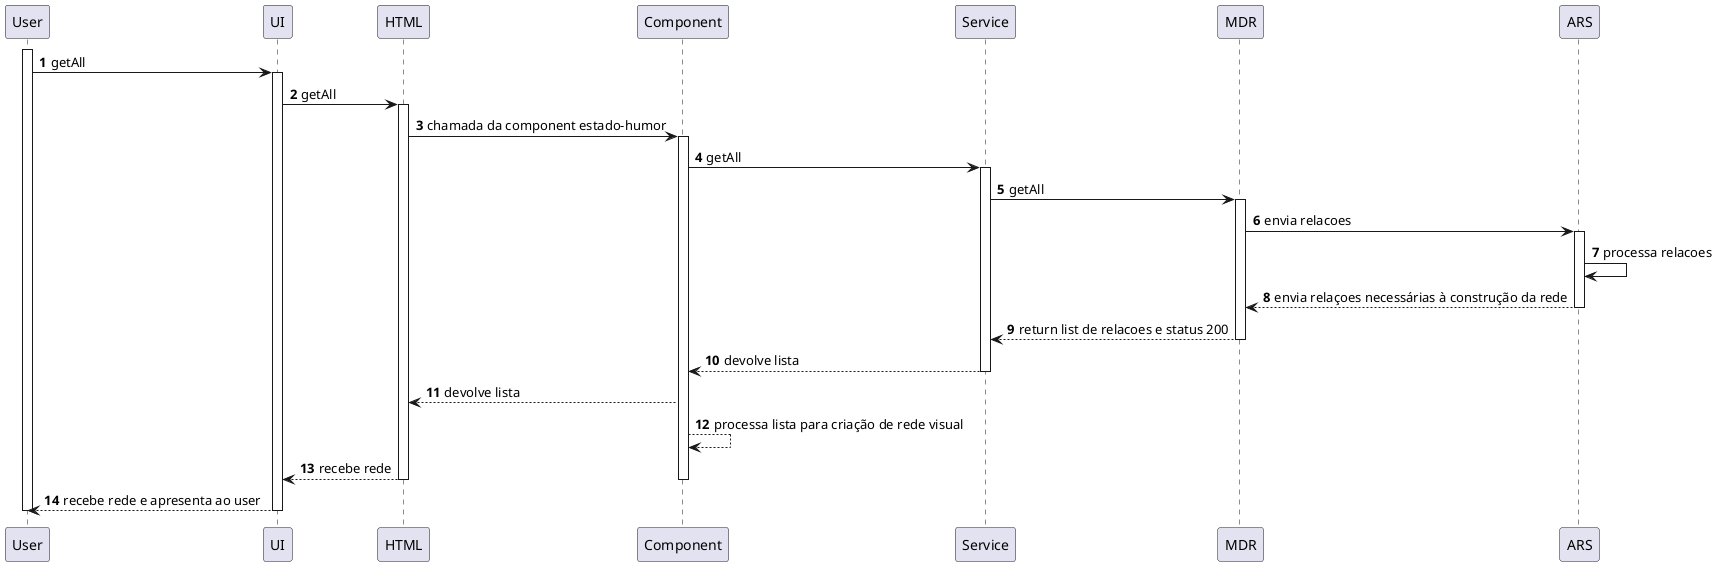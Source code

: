 @startuml
autonumber
'hide footbox

participant "User" as usr
participant "UI" as ui
participant "HTML" as html
participant "Component" as cmp
participant "Service" as srv
participant "MDR" as mdr
participant "ARS" as ars


activate usr
usr->ui: getAll
activate ui
ui->html: getAll
activate html
html->cmp: chamada da component estado-humor
activate cmp
cmp->srv: getAll
activate srv
srv->mdr: getAll
activate mdr
mdr->ars: envia relacoes
activate ars
ars->ars: processa relacoes
ars-->mdr: envia relaçoes necessárias à construção da rede
deactivate ars
mdr-->srv: return list de relacoes e status 200
deactivate mdr
srv-->cmp: devolve lista
deactivate srv
cmp -->html: devolve lista
cmp --> cmp: processa lista para criação de rede visual
html-->ui:recebe rede
deactivate cmp
deactivate html
ui-->usr: recebe rede e apresenta ao user
deactivate ui
deactivate usr






@enduml
